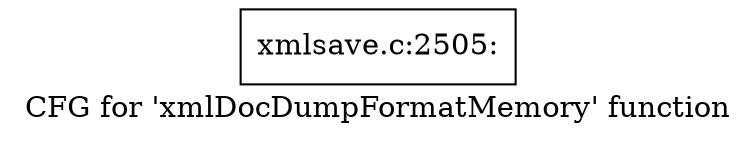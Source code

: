 digraph "CFG for 'xmlDocDumpFormatMemory' function" {
	label="CFG for 'xmlDocDumpFormatMemory' function";

	Node0x5645e403bda0 [shape=record,label="{xmlsave.c:2505:}"];
}
